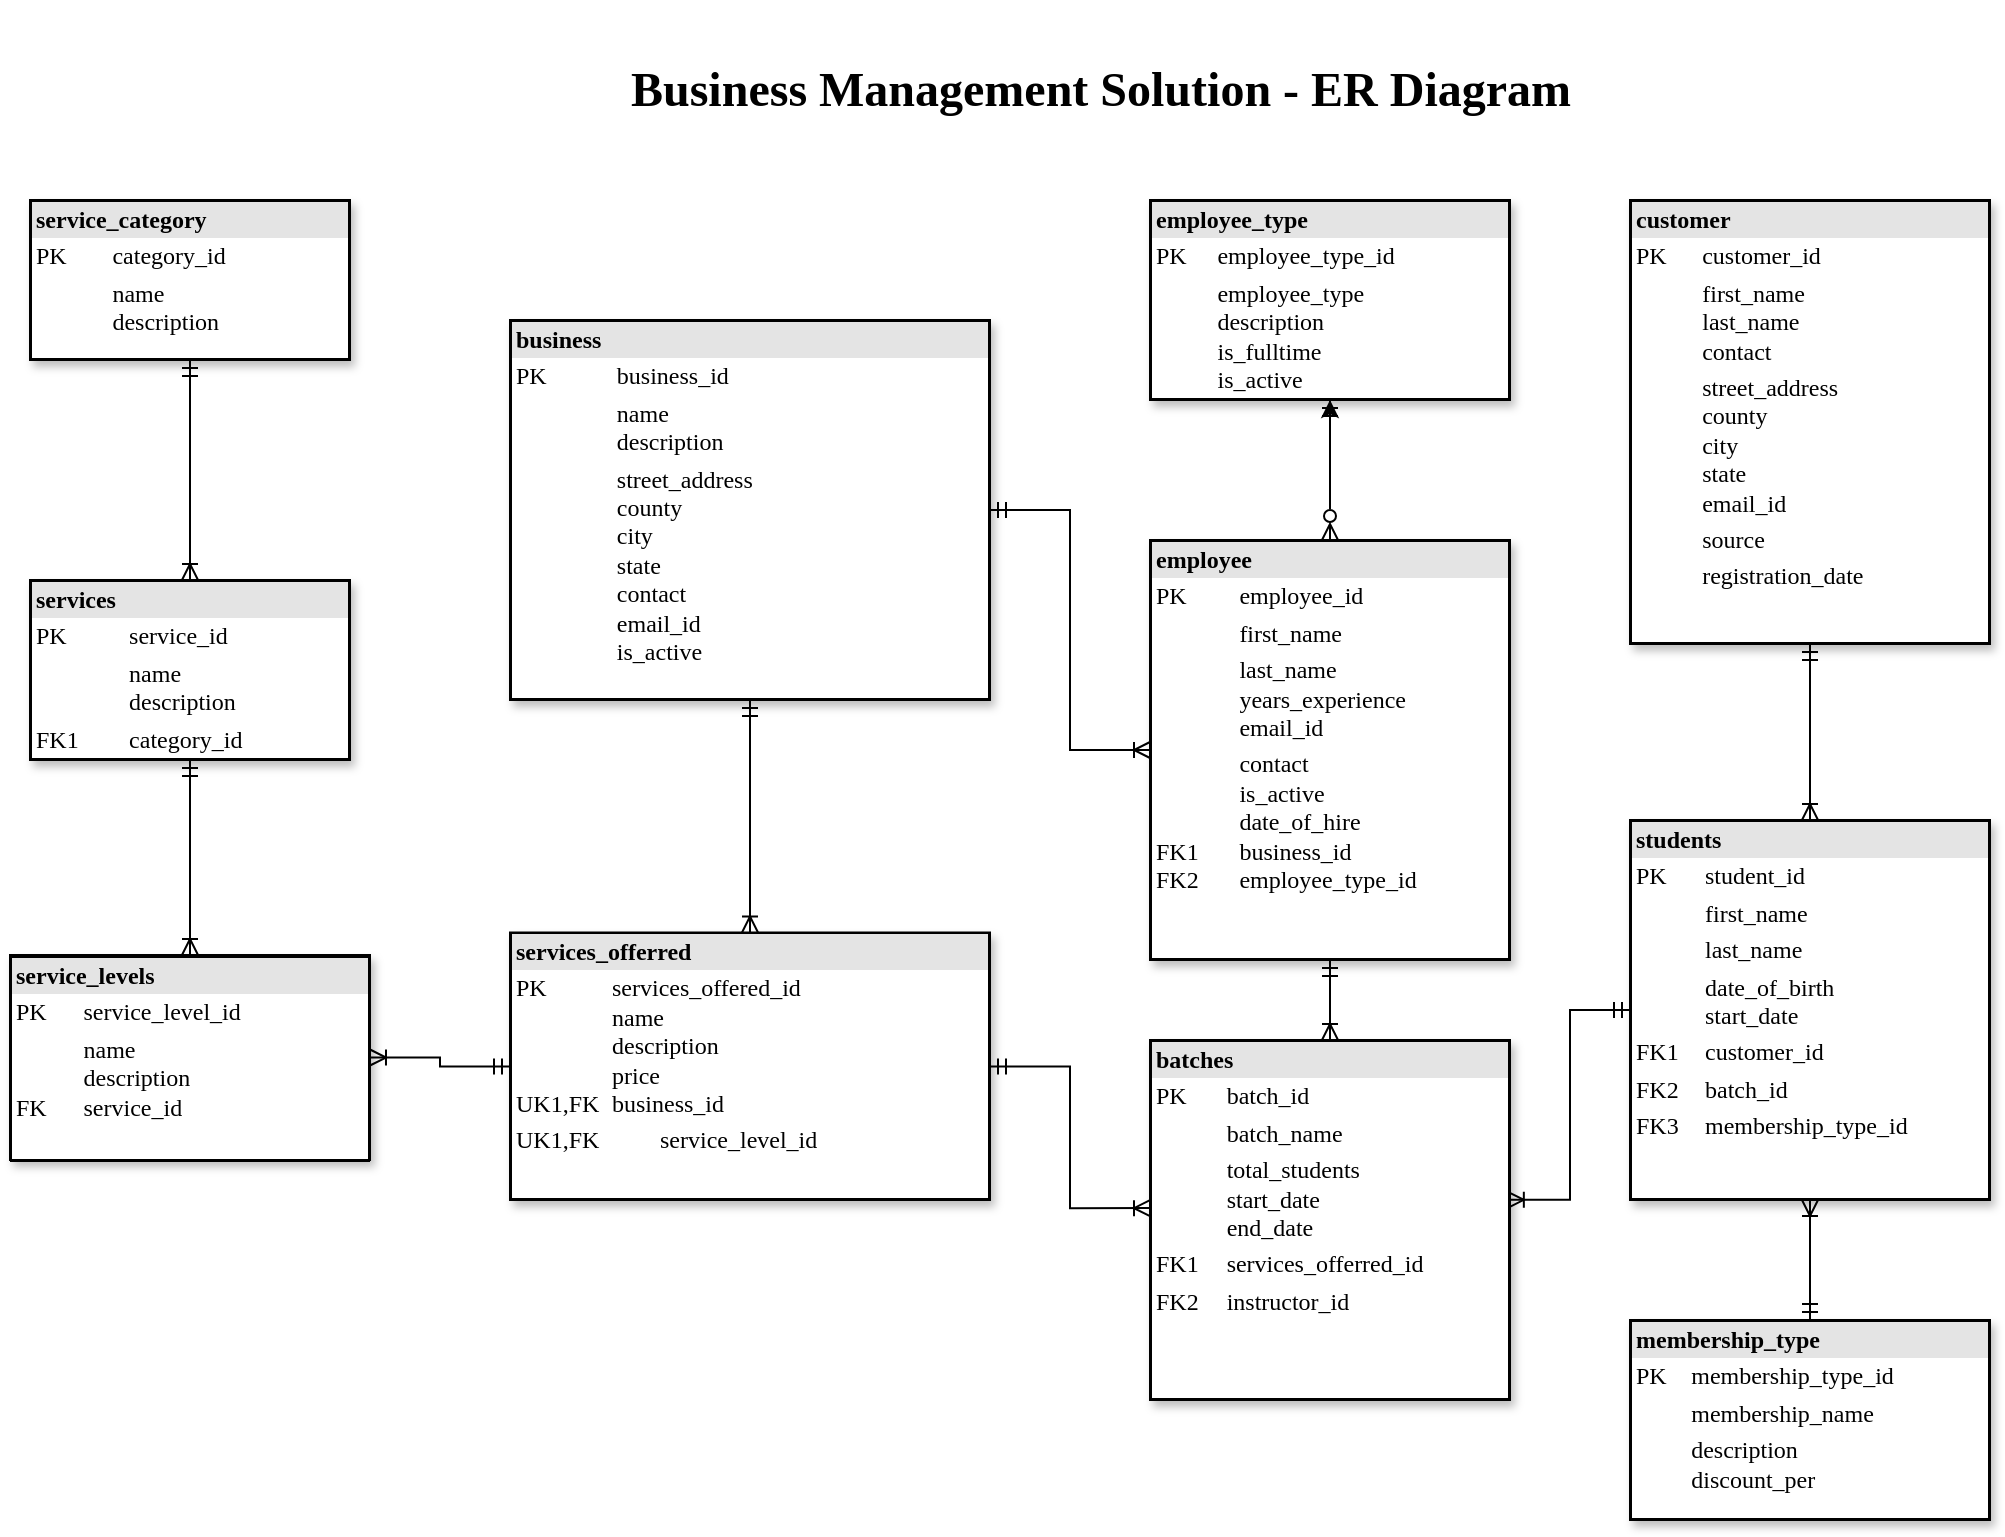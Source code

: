 <mxfile version="22.0.4" type="device">
  <diagram name="Page-1" id="2ca16b54-16f6-2749-3443-fa8db7711227">
    <mxGraphModel dx="2219" dy="630" grid="1" gridSize="10" guides="1" tooltips="1" connect="1" arrows="1" fold="1" page="1" pageScale="1" pageWidth="1169" pageHeight="827" background="none" math="0" shadow="0">
      <root>
        <mxCell id="0" />
        <mxCell id="1" parent="0" />
        <mxCell id="l-9Uv6maz0n6oZ3W3QbO-1" style="edgeStyle=orthogonalEdgeStyle;rounded=0;orthogonalLoop=1;jettySize=auto;html=1;exitX=1;exitY=0.5;exitDx=0;exitDy=0;entryX=0;entryY=0.5;entryDx=0;entryDy=0;endArrow=ERoneToMany;endFill=0;startArrow=ERmandOne;startFill=0;" parent="1" source="2ed32ef02a7f4228-1" target="2ed32ef02a7f4228-4" edge="1">
          <mxGeometry relative="1" as="geometry" />
        </mxCell>
        <mxCell id="2ed32ef02a7f4228-1" value="&lt;div style=&quot;box-sizing:border-box;width:100%;background:#e4e4e4;padding:2px;&quot;&gt;&lt;b&gt;business&lt;/b&gt;&lt;span style=&quot;white-space: pre;&quot;&gt;&#x9;&lt;/span&gt;&lt;span style=&quot;white-space: pre;&quot;&gt;&#x9;&lt;/span&gt;&lt;/div&gt;&lt;table style=&quot;width:100%;font-size:1em;&quot; cellpadding=&quot;2&quot; cellspacing=&quot;0&quot;&gt;&lt;tbody&gt;&lt;tr&gt;&lt;td&gt;PK&lt;/td&gt;&lt;td&gt;business_id&lt;/td&gt;&lt;/tr&gt;&lt;tr&gt;&lt;td&gt;&lt;br&gt;&lt;/td&gt;&lt;td&gt;name&lt;br&gt;description&lt;/td&gt;&lt;/tr&gt;&lt;tr&gt;&lt;td&gt;&lt;/td&gt;&lt;td&gt;street_address&lt;br&gt;county&lt;br&gt;city&lt;br&gt;state&lt;br&gt;contact&lt;br&gt;email_id&lt;br&gt;is_active&lt;/td&gt;&lt;/tr&gt;&lt;/tbody&gt;&lt;/table&gt;" style="verticalAlign=top;align=left;overflow=fill;html=1;rounded=0;shadow=1;comic=0;labelBackgroundColor=none;strokeWidth=1;fontFamily=Verdana;fontSize=12;labelBorderColor=default;direction=east;" parent="1" vertex="1">
          <mxGeometry x="-880" y="200" width="240" height="190" as="geometry" />
        </mxCell>
        <mxCell id="l-9Uv6maz0n6oZ3W3QbO-2" style="edgeStyle=orthogonalEdgeStyle;rounded=0;orthogonalLoop=1;jettySize=auto;html=1;endArrow=ERoneToMany;endFill=0;startArrow=ERmandOne;startFill=0;" parent="1" source="2ed32ef02a7f4228-4" target="eKkuy8thzexpCz7GUMpE-6" edge="1">
          <mxGeometry relative="1" as="geometry" />
        </mxCell>
        <mxCell id="Qs6UIdrCHMbzfMHwe8Ob-3" value="" style="edgeStyle=orthogonalEdgeStyle;rounded=0;orthogonalLoop=1;jettySize=auto;html=1;endArrow=ERmandOne;endFill=0;startArrow=ERzeroToMany;startFill=0;" parent="1" source="2ed32ef02a7f4228-4" target="Qs6UIdrCHMbzfMHwe8Ob-2" edge="1">
          <mxGeometry relative="1" as="geometry" />
        </mxCell>
        <mxCell id="Qs6UIdrCHMbzfMHwe8Ob-4" style="edgeStyle=orthogonalEdgeStyle;rounded=0;orthogonalLoop=1;jettySize=auto;html=1;" parent="1" source="2ed32ef02a7f4228-4" edge="1">
          <mxGeometry relative="1" as="geometry">
            <mxPoint x="-470" y="430" as="targetPoint" />
          </mxGeometry>
        </mxCell>
        <mxCell id="2ed32ef02a7f4228-4" value="&lt;div style=&quot;box-sizing: border-box ; width: 100% ; background: #e4e4e4 ; padding: 2px&quot;&gt;&lt;b&gt;employee&lt;/b&gt;&lt;/div&gt;&lt;table style=&quot;width: 100% ; font-size: 1em&quot; cellpadding=&quot;2&quot; cellspacing=&quot;0&quot;&gt;&lt;tbody&gt;&lt;tr&gt;&lt;td&gt;PK&lt;/td&gt;&lt;td&gt;employee_id&lt;/td&gt;&lt;/tr&gt;&lt;tr&gt;&lt;td&gt;&lt;br&gt;&lt;/td&gt;&lt;td&gt;first_name&lt;br&gt;&lt;/td&gt;&lt;/tr&gt;&lt;tr&gt;&lt;td&gt;&lt;/td&gt;&lt;td&gt;last_name&lt;br&gt;years_experience&lt;br&gt;email_id&lt;/td&gt;&lt;/tr&gt;&lt;tr&gt;&lt;td&gt;&lt;br&gt;&lt;br&gt;FK1&amp;nbsp;&lt;br&gt;FK2&lt;/td&gt;&lt;td&gt;contact&lt;br&gt;is_active&lt;br&gt;date_of_hire&lt;br&gt;business_id&lt;br&gt;employee_type_id&lt;br&gt;&lt;br&gt;&lt;/td&gt;&lt;/tr&gt;&lt;/tbody&gt;&lt;/table&gt;" style="verticalAlign=top;align=left;overflow=fill;html=1;rounded=0;shadow=1;comic=0;labelBackgroundColor=none;strokeWidth=1;fontFamily=Verdana;fontSize=12;labelBorderColor=default;direction=east;" parent="1" vertex="1">
          <mxGeometry x="-560" y="310" width="180" height="210" as="geometry" />
        </mxCell>
        <mxCell id="eKkuy8thzexpCz7GUMpE-19" style="edgeStyle=orthogonalEdgeStyle;rounded=0;orthogonalLoop=1;jettySize=auto;html=1;startArrow=ERmandOne;startFill=0;endArrow=ERoneToMany;endFill=0;labelBackgroundColor=none;fontColor=default;shadow=0;labelBorderColor=default;entryX=0;entryY=0.467;entryDx=0;entryDy=0;entryPerimeter=0;" parent="1" source="2ed32ef02a7f4228-5" target="eKkuy8thzexpCz7GUMpE-6" edge="1">
          <mxGeometry relative="1" as="geometry" />
        </mxCell>
        <mxCell id="2ed32ef02a7f4228-5" value="&lt;div style=&quot;box-sizing:border-box;width:100%;background:#e4e4e4;padding:2px;&quot;&gt;&lt;b&gt;services_offerred&lt;/b&gt;&lt;/div&gt;&lt;table style=&quot;width:100%;font-size:1em;&quot; cellpadding=&quot;2&quot; cellspacing=&quot;0&quot;&gt;&lt;tbody&gt;&lt;tr&gt;&lt;td&gt;PK&lt;span style=&quot;white-space: pre;&quot;&gt;&#x9;&lt;span style=&quot;white-space: pre;&quot;&gt;&#x9;&lt;/span&gt;&lt;/span&gt;services_offered_id&lt;br&gt;&lt;span style=&quot;white-space: pre;&quot;&gt;&#x9;&lt;span style=&quot;white-space: pre;&quot;&gt;&#x9;&lt;/span&gt;&lt;/span&gt;name&lt;br&gt;&amp;nbsp; &amp;nbsp; &amp;nbsp; &amp;nbsp; &lt;span style=&quot;white-space: pre;&quot;&gt;&#x9;&lt;/span&gt;description&lt;br&gt;&amp;nbsp;&amp;nbsp;&lt;span style=&quot;white-space: pre;&quot;&gt;&#x9;&lt;/span&gt;&lt;span style=&quot;white-space: pre;&quot;&gt;&#x9;&lt;/span&gt;price&lt;br&gt;UK1,FK&lt;span style=&quot;white-space: pre;&quot;&gt;&#x9;&lt;/span&gt;business_id&lt;br&gt;&lt;/td&gt;&lt;td&gt;&lt;br&gt;&lt;/td&gt;&lt;/tr&gt;&lt;tr&gt;&lt;td&gt;UK1,FK&amp;nbsp; &amp;nbsp; &lt;span style=&quot;white-space: pre;&quot;&gt;&#x9;&lt;/span&gt;service_level_id&lt;/td&gt;&lt;td&gt;&lt;br&gt;&lt;/td&gt;&lt;/tr&gt;&lt;tr&gt;&lt;td&gt;&lt;/td&gt;&lt;td&gt;&lt;br&gt;&lt;/td&gt;&lt;/tr&gt;&lt;/tbody&gt;&lt;/table&gt;" style="verticalAlign=top;align=left;overflow=fill;html=1;rounded=0;shadow=1;comic=0;labelBackgroundColor=none;strokeWidth=1;fontFamily=Verdana;fontSize=12;labelBorderColor=default;direction=east;" parent="1" vertex="1">
          <mxGeometry x="-880" y="506.25" width="240" height="133.75" as="geometry" />
        </mxCell>
        <mxCell id="eKkuy8thzexpCz7GUMpE-24" style="edgeStyle=orthogonalEdgeStyle;rounded=0;orthogonalLoop=1;jettySize=auto;html=1;endArrow=ERoneToMany;endFill=0;startArrow=ERmandOne;startFill=0;labelBackgroundColor=none;fontColor=default;shadow=0;labelBorderColor=default;entryX=0.994;entryY=0.444;entryDx=0;entryDy=0;entryPerimeter=0;" parent="1" source="2ed32ef02a7f4228-6" target="eKkuy8thzexpCz7GUMpE-6" edge="1">
          <mxGeometry relative="1" as="geometry" />
        </mxCell>
        <mxCell id="fyXYT1DVrHW8H-lK9_EW-12" style="edgeStyle=orthogonalEdgeStyle;rounded=0;orthogonalLoop=1;jettySize=auto;html=1;entryX=0.5;entryY=0;entryDx=0;entryDy=0;endArrow=ERmandOne;endFill=0;startArrow=ERoneToMany;startFill=0;" parent="1" source="2ed32ef02a7f4228-6" target="fyXYT1DVrHW8H-lK9_EW-6" edge="1">
          <mxGeometry relative="1" as="geometry">
            <Array as="points">
              <mxPoint x="-230" y="660" />
              <mxPoint x="-230" y="660" />
            </Array>
          </mxGeometry>
        </mxCell>
        <mxCell id="2ed32ef02a7f4228-6" value="&lt;div style=&quot;box-sizing: border-box ; width: 100% ; background: #e4e4e4 ; padding: 2px&quot;&gt;&lt;b&gt;students&lt;/b&gt;&lt;/div&gt;&lt;table style=&quot;width: 100% ; font-size: 1em&quot; cellpadding=&quot;2&quot; cellspacing=&quot;0&quot;&gt;&lt;tbody&gt;&lt;tr&gt;&lt;td&gt;PK&lt;/td&gt;&lt;td&gt;student_id&lt;/td&gt;&lt;/tr&gt;&lt;tr&gt;&lt;td&gt;&lt;br&gt;&lt;/td&gt;&lt;td&gt;first_name&lt;/td&gt;&lt;/tr&gt;&lt;tr&gt;&lt;td&gt;&lt;/td&gt;&lt;td&gt;last_name&lt;/td&gt;&lt;/tr&gt;&lt;tr&gt;&lt;td&gt;&lt;br&gt;&lt;/td&gt;&lt;td&gt;date_of_birth&lt;br&gt;start_date&lt;/td&gt;&lt;/tr&gt;&lt;tr&gt;&lt;td&gt;FK1&lt;br&gt;&lt;/td&gt;&lt;td&gt;customer_id&lt;br&gt;&lt;/td&gt;&lt;/tr&gt;&lt;tr&gt;&lt;td&gt;FK2&lt;br&gt;&lt;/td&gt;&lt;td&gt;batch_id&lt;br&gt;&lt;/td&gt;&lt;/tr&gt;&lt;tr&gt;&lt;td&gt;FK3&lt;/td&gt;&lt;td&gt;membership_type_id&lt;/td&gt;&lt;/tr&gt;&lt;tr&gt;&lt;td&gt;&lt;br&gt;&lt;/td&gt;&lt;td&gt;&lt;br&gt;&lt;/td&gt;&lt;/tr&gt;&lt;tr&gt;&lt;td&gt;&lt;br&gt;&lt;/td&gt;&lt;td&gt;&lt;br&gt;&lt;/td&gt;&lt;/tr&gt;&lt;/tbody&gt;&lt;/table&gt;" style="verticalAlign=top;align=left;overflow=fill;html=1;rounded=0;shadow=1;comic=0;labelBackgroundColor=none;strokeWidth=1;fontFamily=Verdana;fontSize=12;labelBorderColor=default;direction=east;" parent="1" vertex="1">
          <mxGeometry x="-320" y="450" width="180" height="190" as="geometry" />
        </mxCell>
        <mxCell id="eKkuy8thzexpCz7GUMpE-25" style="edgeStyle=orthogonalEdgeStyle;rounded=0;orthogonalLoop=1;jettySize=auto;html=1;endArrow=ERoneToMany;endFill=0;startArrow=ERmandOne;startFill=0;labelBackgroundColor=none;fontColor=default;shadow=0;labelBorderColor=default;entryX=0.5;entryY=0;entryDx=0;entryDy=0;exitX=0.5;exitY=1;exitDx=0;exitDy=0;" parent="1" source="fyXYT1DVrHW8H-lK9_EW-7" target="2ed32ef02a7f4228-6" edge="1">
          <mxGeometry relative="1" as="geometry">
            <mxPoint x="-230" y="370" as="sourcePoint" />
          </mxGeometry>
        </mxCell>
        <mxCell id="2ed32ef02a7f4228-13" value="" style="edgeStyle=orthogonalEdgeStyle;html=1;endArrow=ERoneToMany;startArrow=ERmandOne;labelBackgroundColor=none;fontFamily=Verdana;fontSize=12;align=left;exitX=0.5;exitY=1;entryX=0.5;entryY=0;rounded=0;fontColor=default;shadow=0;labelBorderColor=default;exitDx=0;exitDy=0;entryDx=0;entryDy=0;" parent="1" source="2ed32ef02a7f4228-1" target="2ed32ef02a7f4228-5" edge="1">
          <mxGeometry width="100" height="100" relative="1" as="geometry">
            <mxPoint x="-504" y="574" as="sourcePoint" />
            <mxPoint x="-404" y="474" as="targetPoint" />
          </mxGeometry>
        </mxCell>
        <mxCell id="eKkuy8thzexpCz7GUMpE-16" style="edgeStyle=orthogonalEdgeStyle;rounded=0;orthogonalLoop=1;jettySize=auto;html=1;exitX=0.5;exitY=0;exitDx=0;exitDy=0;entryX=0.5;entryY=1;entryDx=0;entryDy=0;endArrow=ERmandOne;endFill=0;startArrow=ERoneToMany;startFill=0;labelBackgroundColor=none;fontColor=default;shadow=0;labelBorderColor=default;" parent="1" source="eKkuy8thzexpCz7GUMpE-2" target="eKkuy8thzexpCz7GUMpE-3" edge="1">
          <mxGeometry relative="1" as="geometry" />
        </mxCell>
        <mxCell id="plIM3IQ9e00db4nmOPvU-10" style="edgeStyle=orthogonalEdgeStyle;rounded=0;orthogonalLoop=1;jettySize=auto;html=1;entryX=0.5;entryY=0;entryDx=0;entryDy=0;endArrow=ERoneToMany;endFill=0;startArrow=ERmandOne;startFill=0;" edge="1" parent="1" source="eKkuy8thzexpCz7GUMpE-2" target="eKkuy8thzexpCz7GUMpE-14">
          <mxGeometry relative="1" as="geometry" />
        </mxCell>
        <mxCell id="eKkuy8thzexpCz7GUMpE-2" value="&lt;div style=&quot;box-sizing: border-box ; width: 100% ; background: #e4e4e4 ; padding: 2px&quot;&gt;&lt;b&gt;services&lt;/b&gt;&lt;/div&gt;&lt;table style=&quot;width: 100% ; font-size: 1em&quot; cellpadding=&quot;2&quot; cellspacing=&quot;0&quot;&gt;&lt;tbody&gt;&lt;tr&gt;&lt;td&gt;PK&lt;/td&gt;&lt;td&gt;service_id&lt;/td&gt;&lt;/tr&gt;&lt;tr&gt;&lt;td&gt;&lt;br&gt;&lt;/td&gt;&lt;td&gt;name&lt;br&gt;description&lt;/td&gt;&lt;/tr&gt;&lt;tr&gt;&lt;td&gt;FK1&lt;/td&gt;&lt;td&gt;category_id&lt;/td&gt;&lt;/tr&gt;&lt;tr&gt;&lt;td&gt;&lt;br&gt;&lt;/td&gt;&lt;td&gt;&lt;br&gt;&lt;/td&gt;&lt;/tr&gt;&lt;tr&gt;&lt;td&gt;&lt;br&gt;&lt;/td&gt;&lt;td&gt;&lt;br&gt;&lt;/td&gt;&lt;/tr&gt;&lt;tr&gt;&lt;td&gt;&lt;br&gt;&lt;/td&gt;&lt;td&gt;&lt;br&gt;&lt;/td&gt;&lt;/tr&gt;&lt;/tbody&gt;&lt;/table&gt;" style="verticalAlign=top;align=left;overflow=fill;html=1;rounded=0;shadow=1;comic=0;labelBackgroundColor=none;strokeWidth=1;fontFamily=Verdana;fontSize=12;labelBorderColor=default;direction=east;" parent="1" vertex="1">
          <mxGeometry x="-1120" y="330" width="160" height="90" as="geometry" />
        </mxCell>
        <mxCell id="eKkuy8thzexpCz7GUMpE-3" value="&lt;div style=&quot;box-sizing: border-box ; width: 100% ; background: #e4e4e4 ; padding: 2px&quot;&gt;&lt;b&gt;service_category&lt;/b&gt;&lt;/div&gt;&lt;table style=&quot;width: 100% ; font-size: 1em&quot; cellpadding=&quot;2&quot; cellspacing=&quot;0&quot;&gt;&lt;tbody&gt;&lt;tr&gt;&lt;td&gt;PK&lt;/td&gt;&lt;td&gt;category_id&lt;/td&gt;&lt;/tr&gt;&lt;tr&gt;&lt;td&gt;&lt;br&gt;&lt;/td&gt;&lt;td&gt;name&lt;br&gt;description&lt;/td&gt;&lt;/tr&gt;&lt;tr&gt;&lt;td&gt;&lt;/td&gt;&lt;td&gt;&lt;br&gt;&lt;/td&gt;&lt;/tr&gt;&lt;tr&gt;&lt;td&gt;&lt;br&gt;&lt;/td&gt;&lt;td&gt;&lt;br&gt;&lt;/td&gt;&lt;/tr&gt;&lt;tr&gt;&lt;td&gt;&lt;br&gt;&lt;/td&gt;&lt;td&gt;&lt;br&gt;&lt;/td&gt;&lt;/tr&gt;&lt;tr&gt;&lt;td&gt;&lt;br&gt;&lt;/td&gt;&lt;td&gt;&lt;br&gt;&lt;/td&gt;&lt;/tr&gt;&lt;/tbody&gt;&lt;/table&gt;" style="verticalAlign=top;align=left;overflow=fill;html=1;rounded=0;shadow=1;comic=0;labelBackgroundColor=none;strokeWidth=1;fontFamily=Verdana;fontSize=12;labelBorderColor=default;direction=east;" parent="1" vertex="1">
          <mxGeometry x="-1120" y="140" width="160" height="80" as="geometry" />
        </mxCell>
        <mxCell id="l-9Uv6maz0n6oZ3W3QbO-4" style="edgeStyle=orthogonalEdgeStyle;rounded=0;orthogonalLoop=1;jettySize=auto;html=1;entryX=1;entryY=0.5;entryDx=0;entryDy=0;endArrow=ERoneToMany;endFill=0;startArrow=ERmandOne;startFill=0;" parent="1" source="2ed32ef02a7f4228-5" target="eKkuy8thzexpCz7GUMpE-14" edge="1">
          <mxGeometry relative="1" as="geometry">
            <Array as="points" />
          </mxGeometry>
        </mxCell>
        <mxCell id="eKkuy8thzexpCz7GUMpE-6" value="&lt;div style=&quot;box-sizing: border-box ; width: 100% ; background: #e4e4e4 ; padding: 2px&quot;&gt;&lt;b&gt;batches&lt;/b&gt;&lt;/div&gt;&lt;table style=&quot;width: 100% ; font-size: 1em&quot; cellpadding=&quot;2&quot; cellspacing=&quot;0&quot;&gt;&lt;tbody&gt;&lt;tr&gt;&lt;td&gt;PK&lt;/td&gt;&lt;td&gt;batch_id&lt;/td&gt;&lt;/tr&gt;&lt;tr&gt;&lt;td&gt;&lt;br&gt;&lt;/td&gt;&lt;td&gt;batch_name&lt;br&gt;&lt;/td&gt;&lt;/tr&gt;&lt;tr&gt;&lt;td&gt;&lt;/td&gt;&lt;td&gt;total_students&lt;br&gt;start_date&lt;br&gt;end_date&lt;/td&gt;&lt;/tr&gt;&lt;tr&gt;&lt;td&gt;FK1&lt;br&gt;&lt;/td&gt;&lt;td&gt;services_offerred_id&lt;br&gt;&lt;/td&gt;&lt;/tr&gt;&lt;tr&gt;&lt;td&gt;FK2&lt;br&gt;&lt;/td&gt;&lt;td&gt;instructor_id&lt;br&gt;&lt;/td&gt;&lt;/tr&gt;&lt;tr&gt;&lt;td&gt;&lt;br&gt;&lt;/td&gt;&lt;td&gt;&lt;br&gt;&lt;/td&gt;&lt;/tr&gt;&lt;/tbody&gt;&lt;/table&gt;" style="verticalAlign=top;align=left;overflow=fill;html=1;rounded=0;shadow=1;comic=0;labelBackgroundColor=none;strokeWidth=1;fontFamily=Verdana;fontSize=12;labelBorderColor=default;direction=east;" parent="1" vertex="1">
          <mxGeometry x="-560" y="560" width="180" height="180" as="geometry" />
        </mxCell>
        <mxCell id="eKkuy8thzexpCz7GUMpE-14" value="&lt;div style=&quot;box-sizing:border-box;width:100%;background:#e4e4e4;padding:2px;&quot;&gt;&lt;b&gt;service_levels&lt;/b&gt;&lt;/div&gt;&lt;table style=&quot;width:100%;font-size:1em;&quot; cellpadding=&quot;2&quot; cellspacing=&quot;0&quot;&gt;&lt;tbody&gt;&lt;tr&gt;&lt;td&gt;PK&lt;/td&gt;&lt;td&gt;service_level_id&lt;/td&gt;&lt;/tr&gt;&lt;tr&gt;&lt;td&gt;&lt;br&gt;FK&lt;/td&gt;&lt;td&gt;name&lt;br&gt;description&lt;br&gt;service_id&lt;br&gt;&lt;br&gt;&lt;/td&gt;&lt;/tr&gt;&lt;tr&gt;&lt;td&gt;&lt;/td&gt;&lt;td&gt;&lt;br&gt;&lt;/td&gt;&lt;/tr&gt;&lt;/tbody&gt;&lt;/table&gt;" style="verticalAlign=top;align=left;overflow=fill;html=1;rounded=0;shadow=1;comic=0;labelBackgroundColor=none;strokeWidth=1;fontFamily=Verdana;fontSize=12;labelBorderColor=default;direction=east;" parent="1" vertex="1">
          <mxGeometry x="-1130" y="517.5" width="180" height="102.5" as="geometry" />
        </mxCell>
        <mxCell id="5WKN-ax_HnX2hqTFPknS-2" value="&lt;font style=&quot;font-size: 24px;&quot; face=&quot;Times New Roman&quot;&gt;&lt;b&gt;Business Management Solution - ER Diagram&lt;/b&gt;&lt;/font&gt;" style="text;html=1;strokeColor=none;fillColor=none;align=center;verticalAlign=middle;whiteSpace=wrap;rounded=0;" parent="1" vertex="1">
          <mxGeometry x="-839" y="40" width="509" height="90" as="geometry" />
        </mxCell>
        <mxCell id="fyXYT1DVrHW8H-lK9_EW-6" value="&lt;div style=&quot;box-sizing: border-box ; width: 100% ; background: #e4e4e4 ; padding: 2px&quot;&gt;&lt;b&gt;membership_type&lt;/b&gt;&lt;/div&gt;&lt;table style=&quot;width: 100% ; font-size: 1em&quot; cellpadding=&quot;2&quot; cellspacing=&quot;0&quot;&gt;&lt;tbody&gt;&lt;tr&gt;&lt;td&gt;PK&lt;/td&gt;&lt;td&gt;membership_type_id&lt;/td&gt;&lt;/tr&gt;&lt;tr&gt;&lt;td&gt;&lt;br&gt;&lt;/td&gt;&lt;td&gt;membership_name&lt;/td&gt;&lt;/tr&gt;&lt;tr&gt;&lt;td&gt;&lt;/td&gt;&lt;td&gt;description&lt;br&gt;discount_per&lt;/td&gt;&lt;/tr&gt;&lt;tr&gt;&lt;td&gt;&lt;br&gt;&lt;/td&gt;&lt;td&gt;&lt;br&gt;&lt;/td&gt;&lt;/tr&gt;&lt;tr&gt;&lt;td&gt;&lt;br&gt;&lt;/td&gt;&lt;td&gt;&lt;br&gt;&lt;/td&gt;&lt;/tr&gt;&lt;tr&gt;&lt;td&gt;&lt;br&gt;&lt;/td&gt;&lt;td&gt;&lt;br&gt;&lt;/td&gt;&lt;/tr&gt;&lt;tr&gt;&lt;td&gt;&lt;br&gt;&lt;/td&gt;&lt;td&gt;&lt;/td&gt;&lt;/tr&gt;&lt;tr&gt;&lt;td&gt;&lt;br&gt;&lt;/td&gt;&lt;td&gt;&lt;br&gt;&lt;/td&gt;&lt;/tr&gt;&lt;tr&gt;&lt;td&gt;&lt;br&gt;&lt;/td&gt;&lt;td&gt;&lt;br&gt;&lt;/td&gt;&lt;/tr&gt;&lt;/tbody&gt;&lt;/table&gt;" style="verticalAlign=top;align=left;overflow=fill;html=1;rounded=0;shadow=1;comic=0;labelBackgroundColor=none;strokeWidth=1;fontFamily=Verdana;fontSize=12;labelBorderColor=default;direction=east;" parent="1" vertex="1">
          <mxGeometry x="-320" y="700" width="180" height="100" as="geometry" />
        </mxCell>
        <mxCell id="fyXYT1DVrHW8H-lK9_EW-7" value="&lt;div style=&quot;box-sizing: border-box ; width: 100% ; background: #e4e4e4 ; padding: 2px&quot;&gt;&lt;b&gt;customer&lt;/b&gt;&lt;/div&gt;&lt;table style=&quot;width: 100% ; font-size: 1em&quot; cellpadding=&quot;2&quot; cellspacing=&quot;0&quot;&gt;&lt;tbody&gt;&lt;tr&gt;&lt;td&gt;PK&lt;/td&gt;&lt;td&gt;customer_id&lt;/td&gt;&lt;/tr&gt;&lt;tr&gt;&lt;td&gt;&lt;br&gt;&lt;/td&gt;&lt;td&gt;first_name&lt;br&gt;last_name&lt;br&gt;contact&lt;br&gt;&lt;/td&gt;&lt;/tr&gt;&lt;tr&gt;&lt;td&gt;&lt;br&gt;&lt;/td&gt;&lt;td&gt;street_address&lt;br style=&quot;border-color: var(--border-color);&quot;&gt;county&lt;br style=&quot;border-color: var(--border-color);&quot;&gt;city&lt;br style=&quot;border-color: var(--border-color);&quot;&gt;state&lt;br&gt;email_id&lt;/td&gt;&lt;/tr&gt;&lt;tr&gt;&lt;td&gt;&lt;br&gt;&lt;/td&gt;&lt;td&gt;source&lt;/td&gt;&lt;/tr&gt;&lt;tr&gt;&lt;td&gt;&lt;br&gt;&lt;/td&gt;&lt;td&gt;registration_date&lt;/td&gt;&lt;/tr&gt;&lt;tr&gt;&lt;td&gt;&lt;br&gt;&lt;/td&gt;&lt;td&gt;&lt;/td&gt;&lt;/tr&gt;&lt;tr&gt;&lt;td&gt;&lt;br&gt;&lt;/td&gt;&lt;td&gt;&lt;br&gt;&lt;/td&gt;&lt;/tr&gt;&lt;tr&gt;&lt;td&gt;&lt;br&gt;&lt;/td&gt;&lt;td&gt;&lt;br&gt;&lt;/td&gt;&lt;/tr&gt;&lt;/tbody&gt;&lt;/table&gt;" style="verticalAlign=top;align=left;overflow=fill;html=1;rounded=0;shadow=1;comic=0;labelBackgroundColor=none;strokeWidth=1;fontFamily=Verdana;fontSize=12;labelBorderColor=default;direction=east;" parent="1" vertex="1">
          <mxGeometry x="-320" y="140" width="180" height="222" as="geometry" />
        </mxCell>
        <mxCell id="plIM3IQ9e00db4nmOPvU-14" style="edgeStyle=orthogonalEdgeStyle;rounded=0;orthogonalLoop=1;jettySize=auto;html=1;" edge="1" parent="1" source="Qs6UIdrCHMbzfMHwe8Ob-2">
          <mxGeometry relative="1" as="geometry">
            <mxPoint x="-470" y="240" as="targetPoint" />
          </mxGeometry>
        </mxCell>
        <mxCell id="Qs6UIdrCHMbzfMHwe8Ob-2" value="&lt;div style=&quot;box-sizing:border-box;width:100%;background:#e4e4e4;padding:2px;&quot;&gt;&lt;b&gt;employee_type&lt;/b&gt;&lt;/div&gt;&lt;table style=&quot;width:100%;font-size:1em;&quot; cellpadding=&quot;2&quot; cellspacing=&quot;0&quot;&gt;&lt;tbody&gt;&lt;tr&gt;&lt;td&gt;PK&lt;/td&gt;&lt;td&gt;employee_type_id&lt;/td&gt;&lt;/tr&gt;&lt;tr&gt;&lt;td&gt;&lt;br&gt;&lt;/td&gt;&lt;td&gt;employee_type&lt;br&gt;description&lt;br&gt;is_fulltime&lt;br&gt;is_active&lt;/td&gt;&lt;/tr&gt;&lt;tr&gt;&lt;td&gt;&lt;/td&gt;&lt;td&gt;&lt;br&gt;&lt;/td&gt;&lt;/tr&gt;&lt;/tbody&gt;&lt;/table&gt;" style="verticalAlign=top;align=left;overflow=fill;html=1;rounded=0;shadow=1;comic=0;labelBackgroundColor=none;strokeWidth=1;fontFamily=Verdana;fontSize=12;labelBorderColor=default;direction=east;" parent="1" vertex="1">
          <mxGeometry x="-560" y="140" width="180" height="100" as="geometry" />
        </mxCell>
      </root>
    </mxGraphModel>
  </diagram>
</mxfile>
